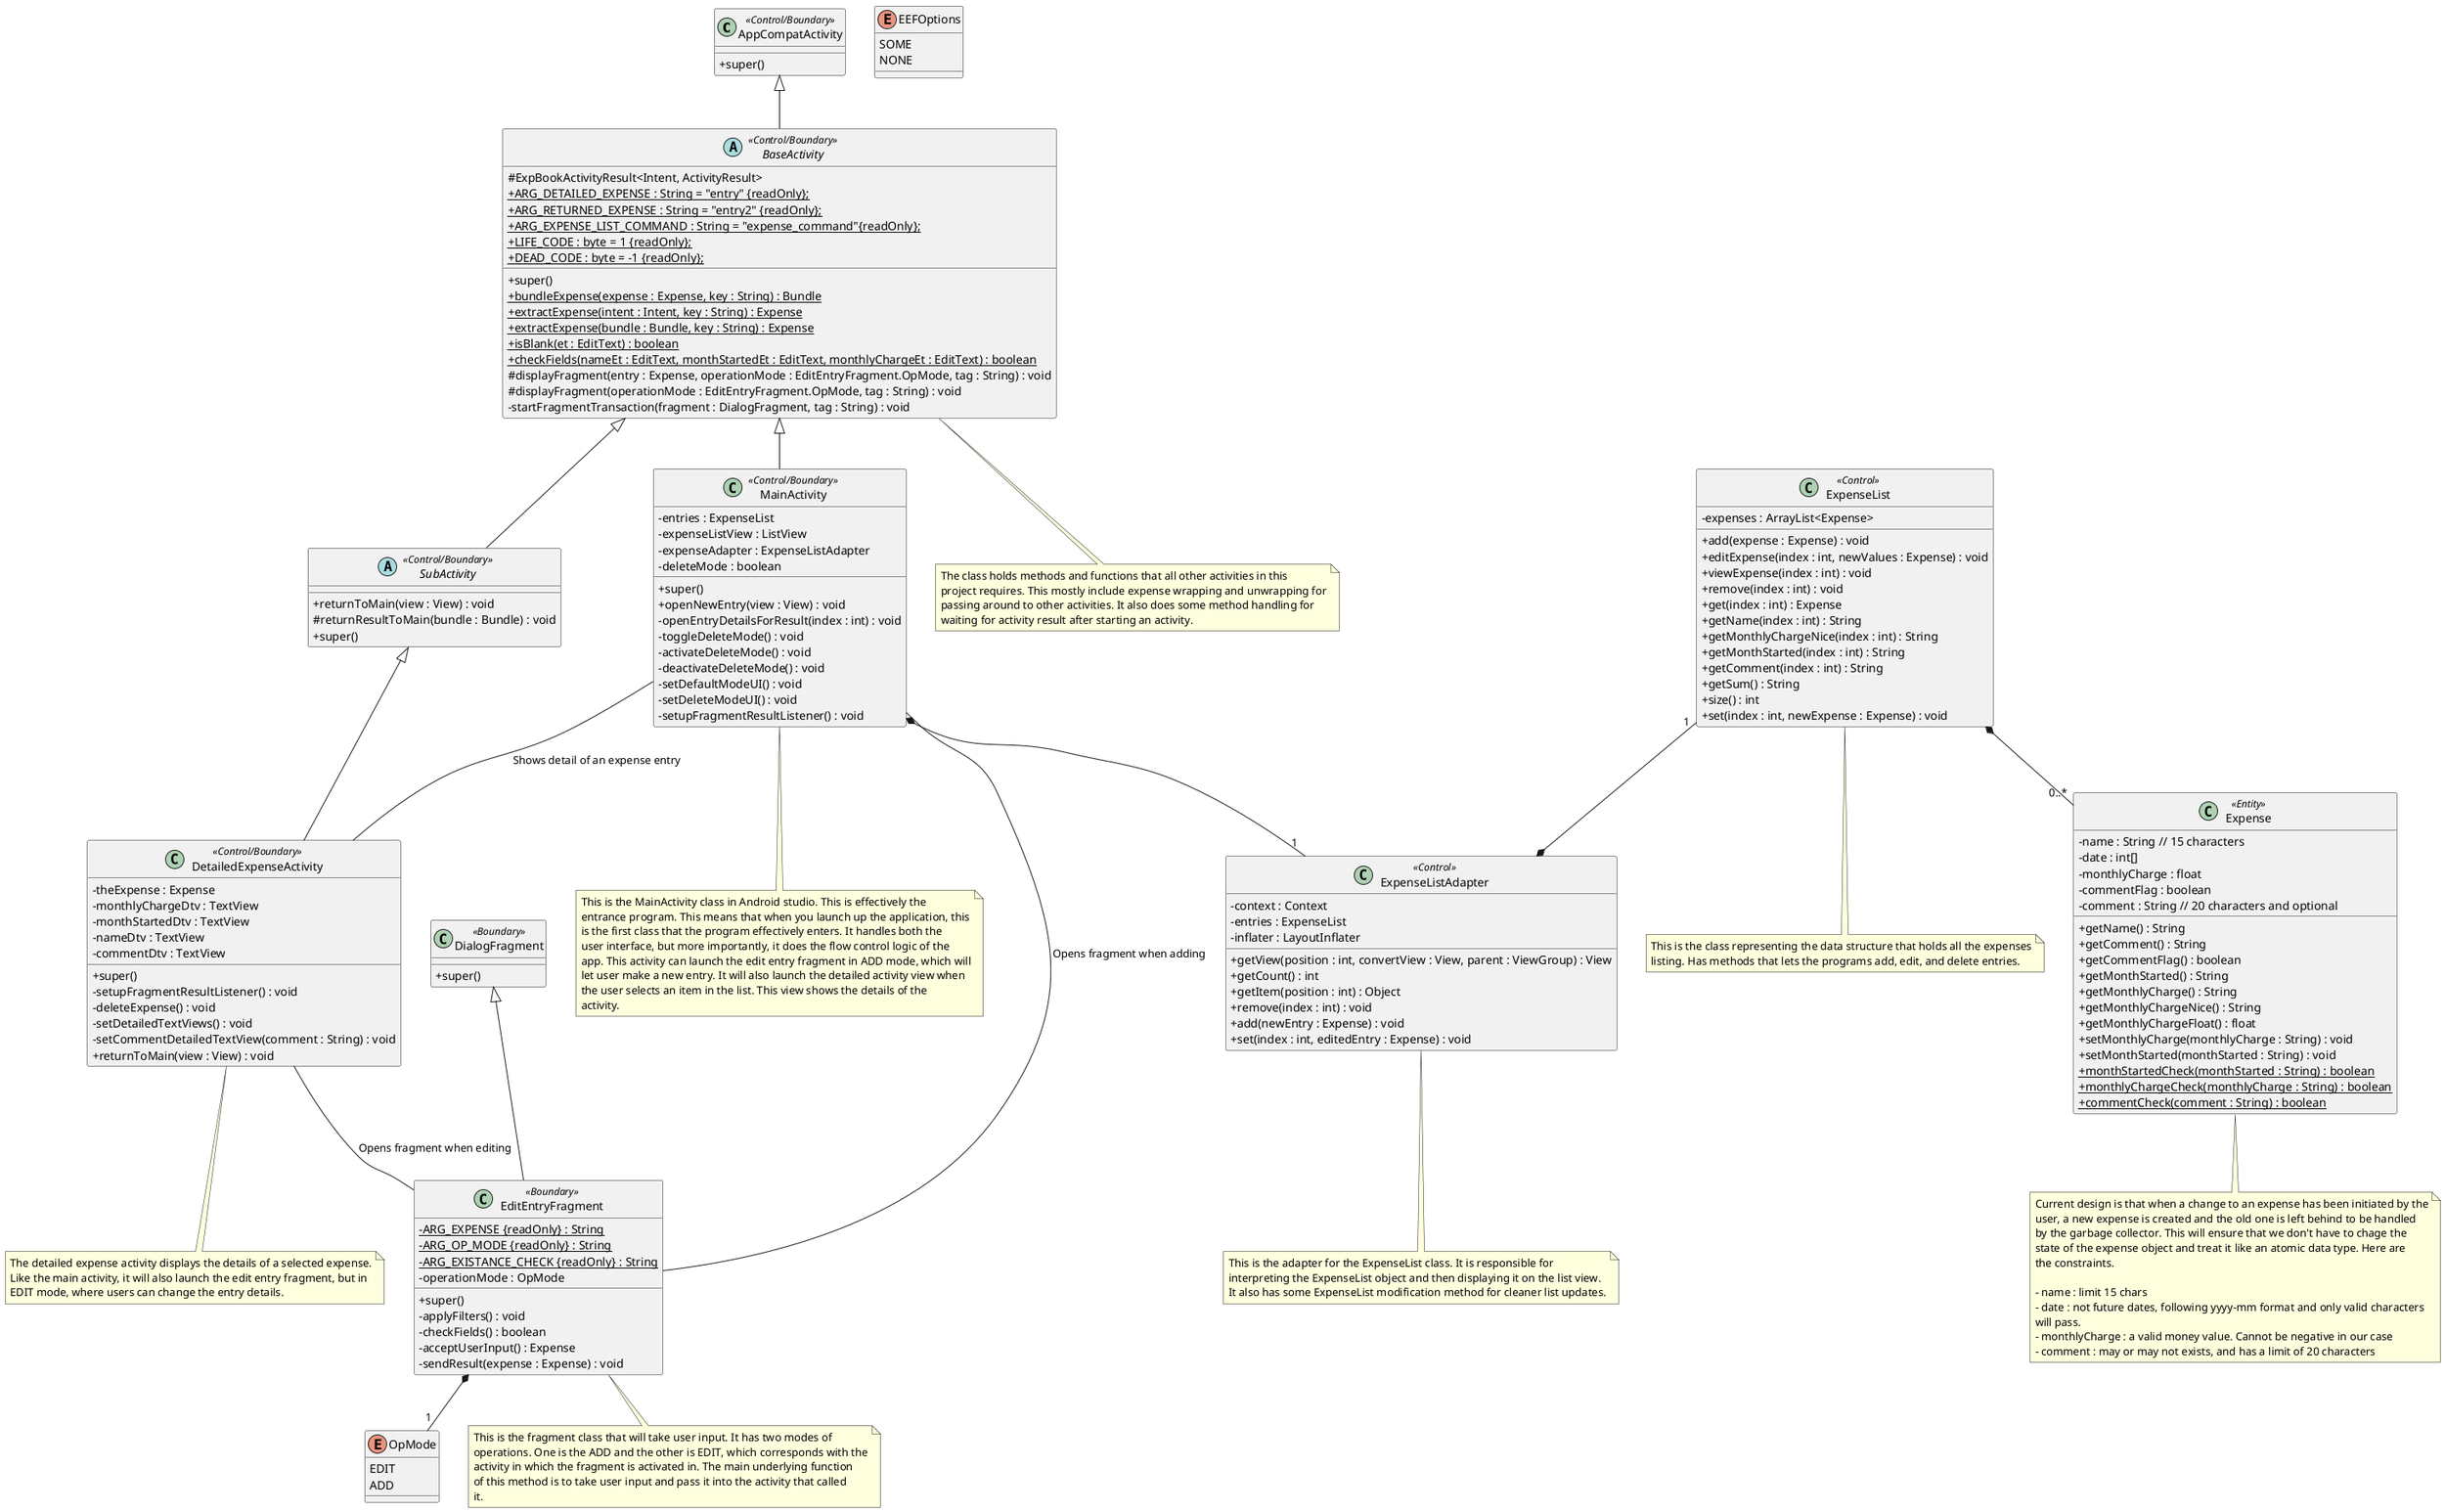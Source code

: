 @startuml
  skinparam classAttributeIconSize 0

class AppCompatActivity <<Control/Boundary>> {
  +super()
}

abstract class BaseActivity <<Control/Boundary>> {
  #ExpBookActivityResult<Intent, ActivityResult>
  {static}+ ARG_DETAILED_EXPENSE : String = "entry" {readOnly};
  {static}+ ARG_RETURNED_EXPENSE : String = "entry2" {readOnly};
  {static}+ ARG_EXPENSE_LIST_COMMAND : String = "expense_command"{readOnly};
  {static}+ LIFE_CODE : byte = 1 {readOnly};
  {static}+ DEAD_CODE : byte = -1 {readOnly};

  +super()
  {static}+ bundleExpense(expense : Expense, key : String) : Bundle
  {static}+ extractExpense(intent : Intent, key : String) : Expense
  {static}+ extractExpense(bundle : Bundle, key : String) : Expense
  {static}+ isBlank(et : EditText) : boolean
  {static}+ checkFields(nameEt : EditText, monthStartedEt : EditText, monthlyChargeEt : EditText) : boolean
  #displayFragment(entry : Expense, operationMode : EditEntryFragment.OpMode, tag : String) : void
  #displayFragment(operationMode : EditEntryFragment.OpMode, tag : String) : void
  -startFragmentTransaction(fragment : DialogFragment, tag : String) : void
}

class DialogFragment <<Boundary>> {
  +super()
}

abstract class SubActivity <<Control/Boundary>> {
  +returnToMain(view : View) : void
  #returnResultToMain(bundle : Bundle) : void
  +super()
}

class ExpenseListAdapter <<Control>>{
  - context : Context
  - entries : ExpenseList
  - inflater : LayoutInflater
  + getView(position : int, convertView : View, parent : ViewGroup) : View
  + getCount() : int
  + getItem(position : int) : Object
  + remove(index : int) : void
  + add(newEntry : Expense) : void
  + set(index : int, editedEntry : Expense) : void
}

class MainActivity <<Control/Boundary>> {
  - entries : ExpenseList
  - expenseListView : ListView
  - expenseAdapter : ExpenseListAdapter
  - deleteMode : boolean
  + super()
  + openNewEntry(view : View) : void
  - openEntryDetailsForResult(index : int) : void
  - toggleDeleteMode() : void
  - activateDeleteMode() : void
  - deactivateDeleteMode() : void
  - setDefaultModeUI() : void
  - setDeleteModeUI() : void
  - setupFragmentResultListener() : void
}

class DetailedExpenseActivity <<Control/Boundary>> {
  - theExpense : Expense
  - monthlyChargeDtv : TextView
  - monthStartedDtv : TextView
  - nameDtv : TextView
  - commentDtv : TextView
  + super()
  - setupFragmentResultListener() : void
  - deleteExpense() : void
  - setDetailedTextViews() : void
  - setCommentDetailedTextView(comment : String) : void
  + returnToMain(view : View) : void
}

enum OpMode {
  EDIT
  ADD
}
enum EEFOptions {
  SOME
  NONE
}

class EditEntryFragment <<Boundary>> {
  {static}- ARG_EXPENSE {readOnly} : String
  {static}- ARG_OP_MODE {readOnly} : String
  {static}- ARG_EXISTANCE_CHECK {readOnly} : String
  - operationMode : OpMode
  + super()
  - applyFilters() : void
  - checkFields() : boolean
  - acceptUserInput() : Expense
  - sendResult(expense : Expense) : void
}

class Expense <<Entity>> {
  - name : String // 15 characters
  - date : int[]
  - monthlyCharge : float
  - commentFlag : boolean
  - comment : String // 20 characters and optional

  +getName() : String
  +getComment() : String
  +getCommentFlag() : boolean
  +getMonthStarted() : String
  +getMonthlyCharge() : String
  +getMonthlyChargeNice() : String
  +getMonthlyChargeFloat() : float
  +setMonthlyCharge(monthlyCharge : String) : void
  +setMonthStarted(monthStarted : String) : void
  {static}+monthStartedCheck(monthStarted : String) : boolean
  {static}+monthlyChargeCheck(monthlyCharge : String) : boolean
  {static}+commentCheck(comment : String) : boolean
}

class ExpenseList <<Control>> {
  -expenses : ArrayList<Expense>
  +add(expense : Expense) : void
  +editExpense(index : int, newValues : Expense) : void
  +viewExpense(index : int) : void
  +remove(index : int) : void
  +get(index : int) : Expense
  +getName(index : int) : String
  +getMonthlyChargeNice(index : int) : String
  +getMonthStarted(index : int) : String
  +getComment(index : int) : String
  +getSum() : String
  +size() : int
  +set(index : int, newExpense : Expense) : void
}

note bottom of ExpenseList
  This is the class representing the data structure that holds all the expenses
  listing. Has methods that lets the programs add, edit, and delete entries.
end note

note bottom of Expense
  Current design is that when a change to an expense has been initiated by the
  user, a new expense is created and the old one is left behind to be handled
  by the garbage collector. This will ensure that we don't have to chage the
  state of the expense object and treat it like an atomic data type. Here are
  the constraints.

  - name : limit 15 chars
  - date : not future dates, following yyyy-mm format and only valid characters
  will pass.
  - monthlyCharge : a valid money value. Cannot be negative in our case
  - comment : may or may not exists, and has a limit of 20 characters
end note

note bottom of MainActivity
  This is the MainActivity class in Android studio. This is effectively the
  entrance program. This means that when you launch up the application, this
  is the first class that the program effectively enters. It handles both the
  user interface, but more importantly, it does the flow control logic of the
  app. This activity can launch the edit entry fragment in ADD mode, which will
  let user make a new entry. It will also launch the detailed activity view when
  the user selects an item in the list. This view shows the details of the
  activity.
end note

note bottom of DetailedExpenseActivity
  The detailed expense activity displays the details of a selected expense.
  Like the main activity, it will also launch the edit entry fragment, but in
  EDIT mode, where users can change the entry details.
end note

note bottom of ExpenseListAdapter
  This is the adapter for the ExpenseList class. It is responsible for
  interpreting the ExpenseList object and then displaying it on the list view.
  It also has some ExpenseList modification method for cleaner list updates.
end note

note bottom of EditEntryFragment
  This is the fragment class that will take user input. It has two modes of
  operations. One is the ADD and the other is EDIT, which corresponds with the
  activity in which the fragment is activated in. The main underlying function
  of this method is to take user input and pass it into the activity that called
  it.
end note

note bottom of BaseActivity
  The class holds methods and functions that all other activities in this
  project requires. This mostly include expense wrapping and unwrapping for
  passing around to other activities. It also does some method handling for
  waiting for activity result after starting an activity.
end note

/' This is the classes that inherit from AppCompatActivity, which is all the
activities '/
AppCompatActivity <|-- BaseActivity

/' Now a lot of things are subclasses of BaseActivity so that we could send
objects around '/
BaseActivity <|-- MainActivity
BaseActivity <|-- SubActivity

/' The classes that extends SubActivity '/
SubActivity <|-- DetailedExpenseActivity

/' The class that inherits from Fragment '/
DialogFragment <|-- EditEntryFragment

EditEntryFragment *-- "1" OpMode

/' This is the relationship for the MainActivity '/
MainActivity *-- "1" ExpenseListAdapter

/' For relationships between the activities '/
MainActivity -- DetailedExpenseActivity : "Shows detail of an expense entry"
DetailedExpenseActivity -- EditEntryFragment : "Opens fragment when editing"
MainActivity -- EditEntryFragment : "Opens fragment when adding"

ExpenseList *-- "0..*" Expense
ExpenseList "1" --* ExpenseListAdapter

@enduml
